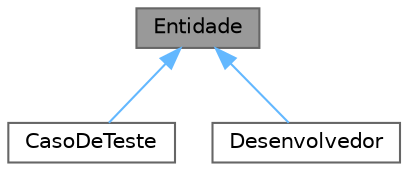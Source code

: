 digraph "Entidade"
{
 // INTERACTIVE_SVG=YES
 // LATEX_PDF_SIZE
  bgcolor="transparent";
  edge [fontname=Helvetica,fontsize=10,labelfontname=Helvetica,labelfontsize=10];
  node [fontname=Helvetica,fontsize=10,shape=box,height=0.2,width=0.4];
  Node1 [label="Entidade",height=0.2,width=0.4,color="gray40", fillcolor="grey60", style="filled", fontcolor="black",tooltip="Padrão de representação para a superclasse Entidade."];
  Node1 -> Node2 [dir="back",color="steelblue1",style="solid"];
  Node2 [label="CasoDeTeste",height=0.2,width=0.4,color="gray40", fillcolor="white", style="filled",URL="$class_caso_de_teste.html",tooltip="Padrão para representação da classe CasoDeTeste."];
  Node1 -> Node3 [dir="back",color="steelblue1",style="solid"];
  Node3 [label="Desenvolvedor",height=0.2,width=0.4,color="gray40", fillcolor="white", style="filled",URL="$class_desenvolvedor.html",tooltip="Padrão de representação para a classe Desenvolvedor."];
}

